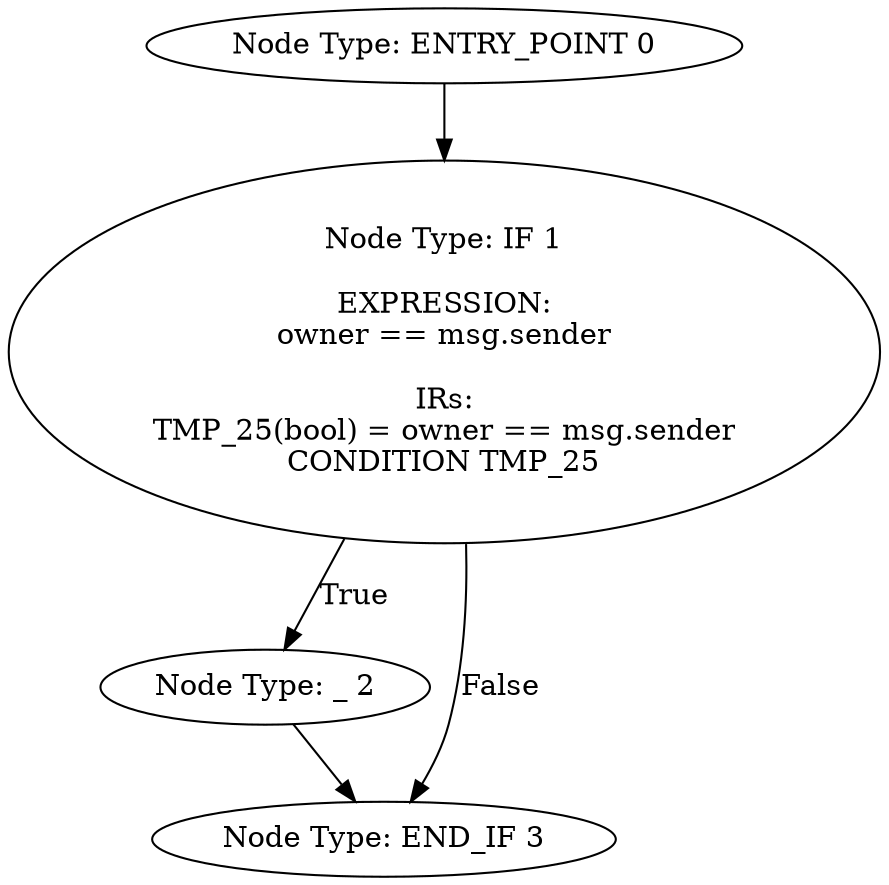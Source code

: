 digraph{
0[label="Node Type: ENTRY_POINT 0
"];
0->1;
1[label="Node Type: IF 1

EXPRESSION:
owner == msg.sender

IRs:
TMP_25(bool) = owner == msg.sender
CONDITION TMP_25"];
1->2[label="True"];
1->3[label="False"];
2[label="Node Type: _ 2
"];
2->3;
3[label="Node Type: END_IF 3
"];
}
